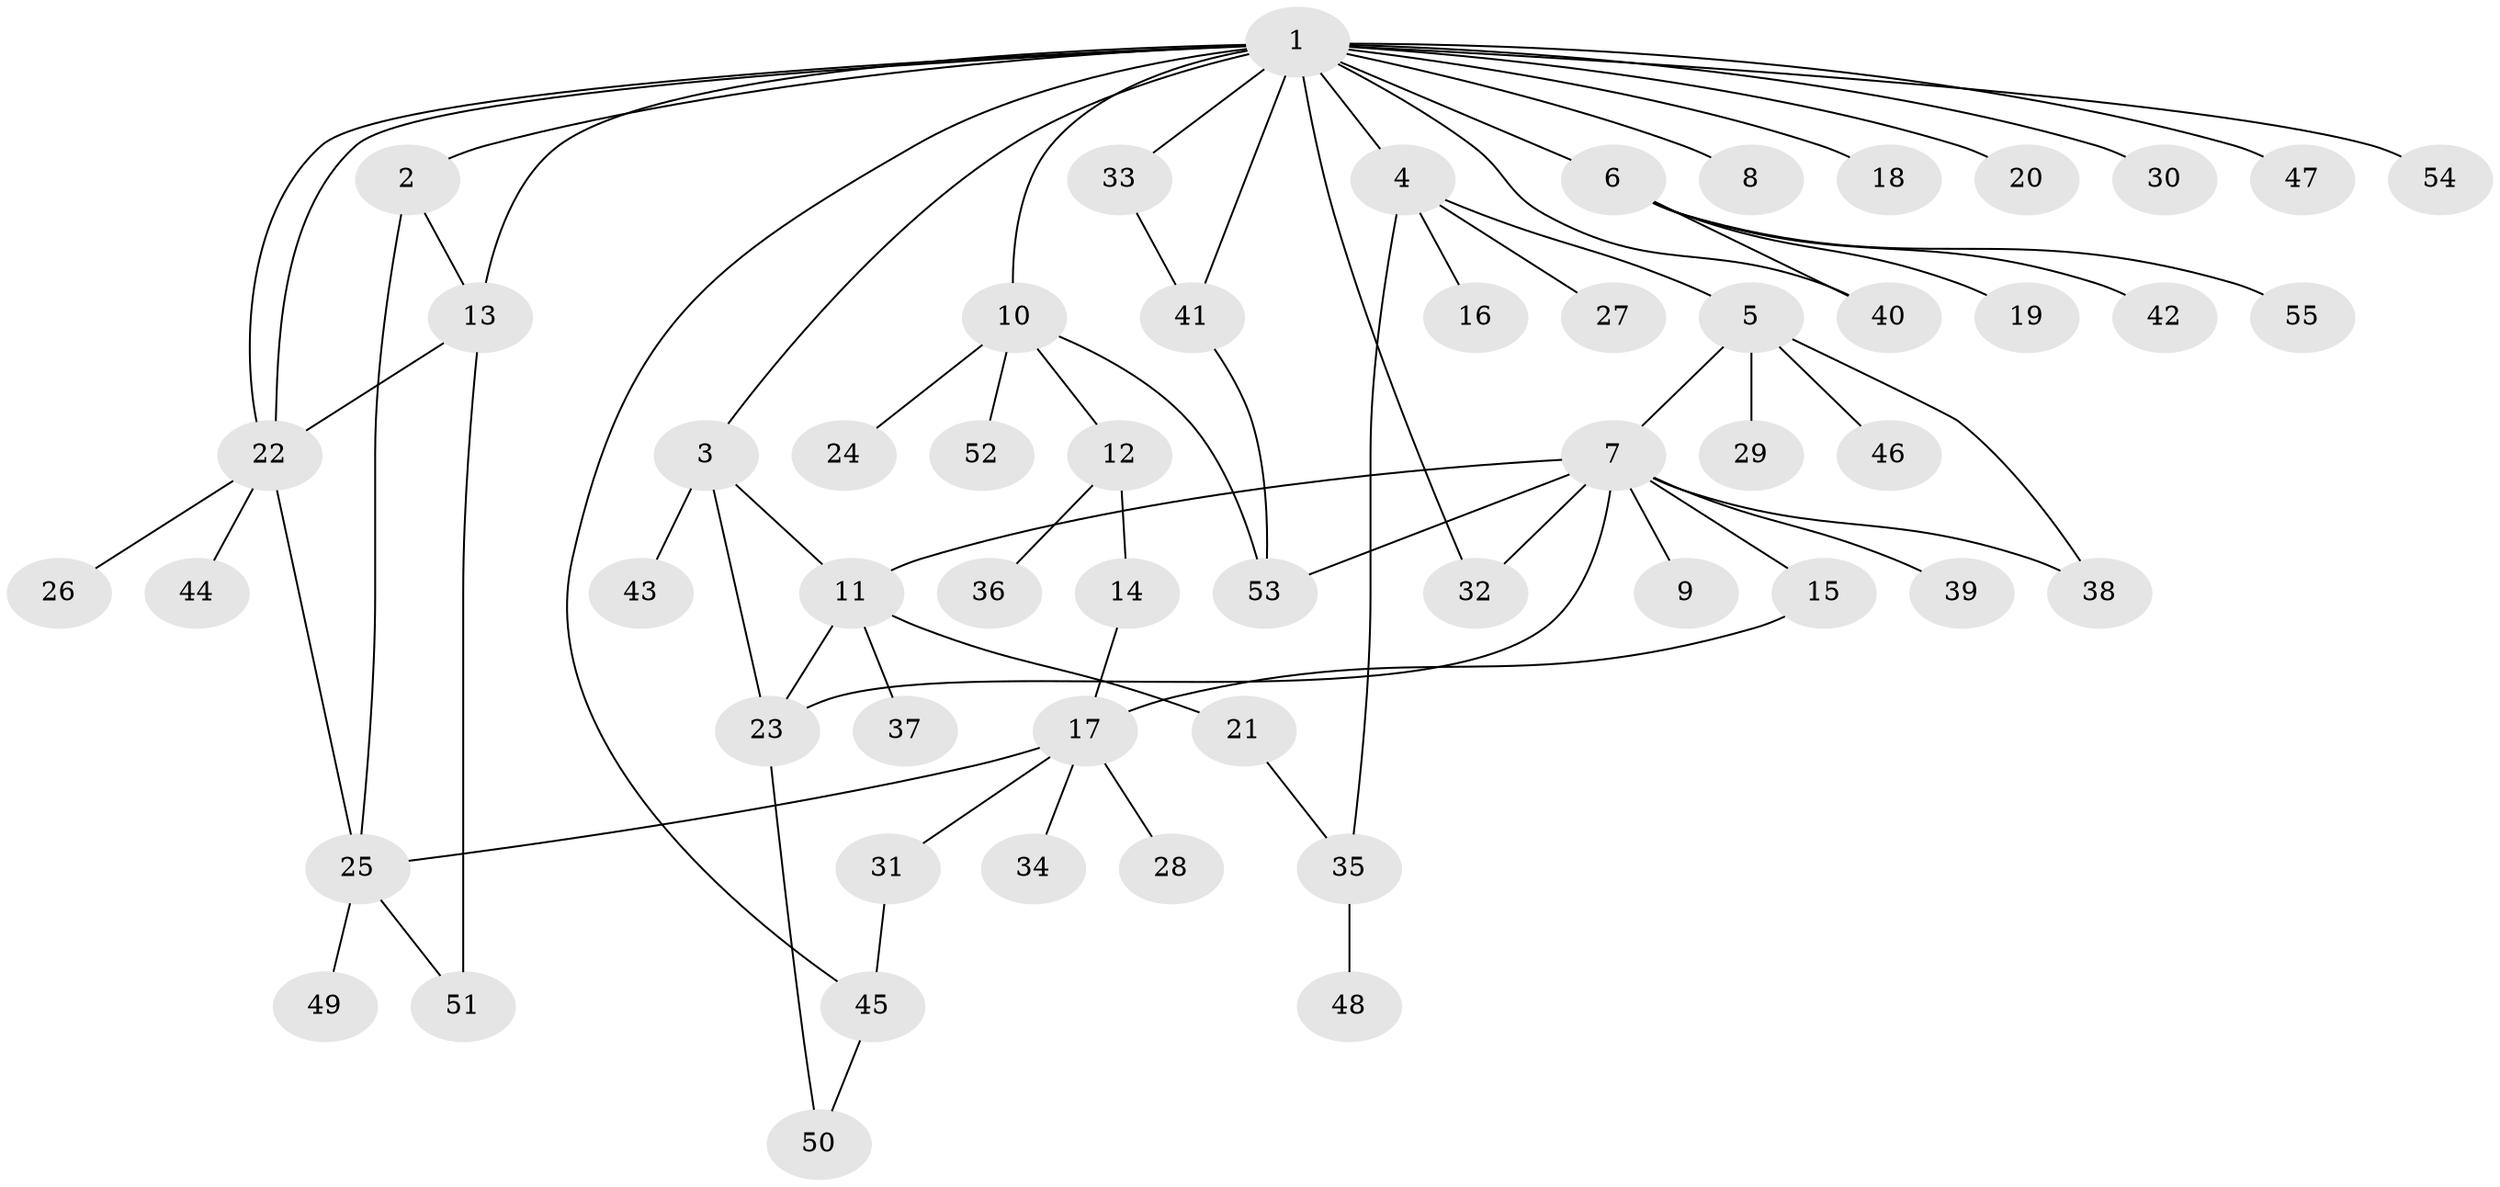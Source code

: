 // Generated by graph-tools (version 1.1) at 2025/14/03/09/25 04:14:35]
// undirected, 55 vertices, 73 edges
graph export_dot {
graph [start="1"]
  node [color=gray90,style=filled];
  1;
  2;
  3;
  4;
  5;
  6;
  7;
  8;
  9;
  10;
  11;
  12;
  13;
  14;
  15;
  16;
  17;
  18;
  19;
  20;
  21;
  22;
  23;
  24;
  25;
  26;
  27;
  28;
  29;
  30;
  31;
  32;
  33;
  34;
  35;
  36;
  37;
  38;
  39;
  40;
  41;
  42;
  43;
  44;
  45;
  46;
  47;
  48;
  49;
  50;
  51;
  52;
  53;
  54;
  55;
  1 -- 2;
  1 -- 3;
  1 -- 4;
  1 -- 6;
  1 -- 8;
  1 -- 10;
  1 -- 13;
  1 -- 18;
  1 -- 20;
  1 -- 22;
  1 -- 22;
  1 -- 30;
  1 -- 32;
  1 -- 33;
  1 -- 40;
  1 -- 41;
  1 -- 45;
  1 -- 47;
  1 -- 54;
  2 -- 13;
  2 -- 25;
  3 -- 11;
  3 -- 23;
  3 -- 43;
  4 -- 5;
  4 -- 16;
  4 -- 27;
  4 -- 35;
  5 -- 7;
  5 -- 29;
  5 -- 38;
  5 -- 46;
  6 -- 19;
  6 -- 40;
  6 -- 42;
  6 -- 55;
  7 -- 9;
  7 -- 11;
  7 -- 15;
  7 -- 23;
  7 -- 32;
  7 -- 38;
  7 -- 39;
  7 -- 53;
  10 -- 12;
  10 -- 24;
  10 -- 52;
  10 -- 53;
  11 -- 21;
  11 -- 23;
  11 -- 37;
  12 -- 14;
  12 -- 36;
  13 -- 22;
  13 -- 51;
  14 -- 17;
  15 -- 17;
  17 -- 25;
  17 -- 28;
  17 -- 31;
  17 -- 34;
  21 -- 35;
  22 -- 25;
  22 -- 26;
  22 -- 44;
  23 -- 50;
  25 -- 49;
  25 -- 51;
  31 -- 45;
  33 -- 41;
  35 -- 48;
  41 -- 53;
  45 -- 50;
}
